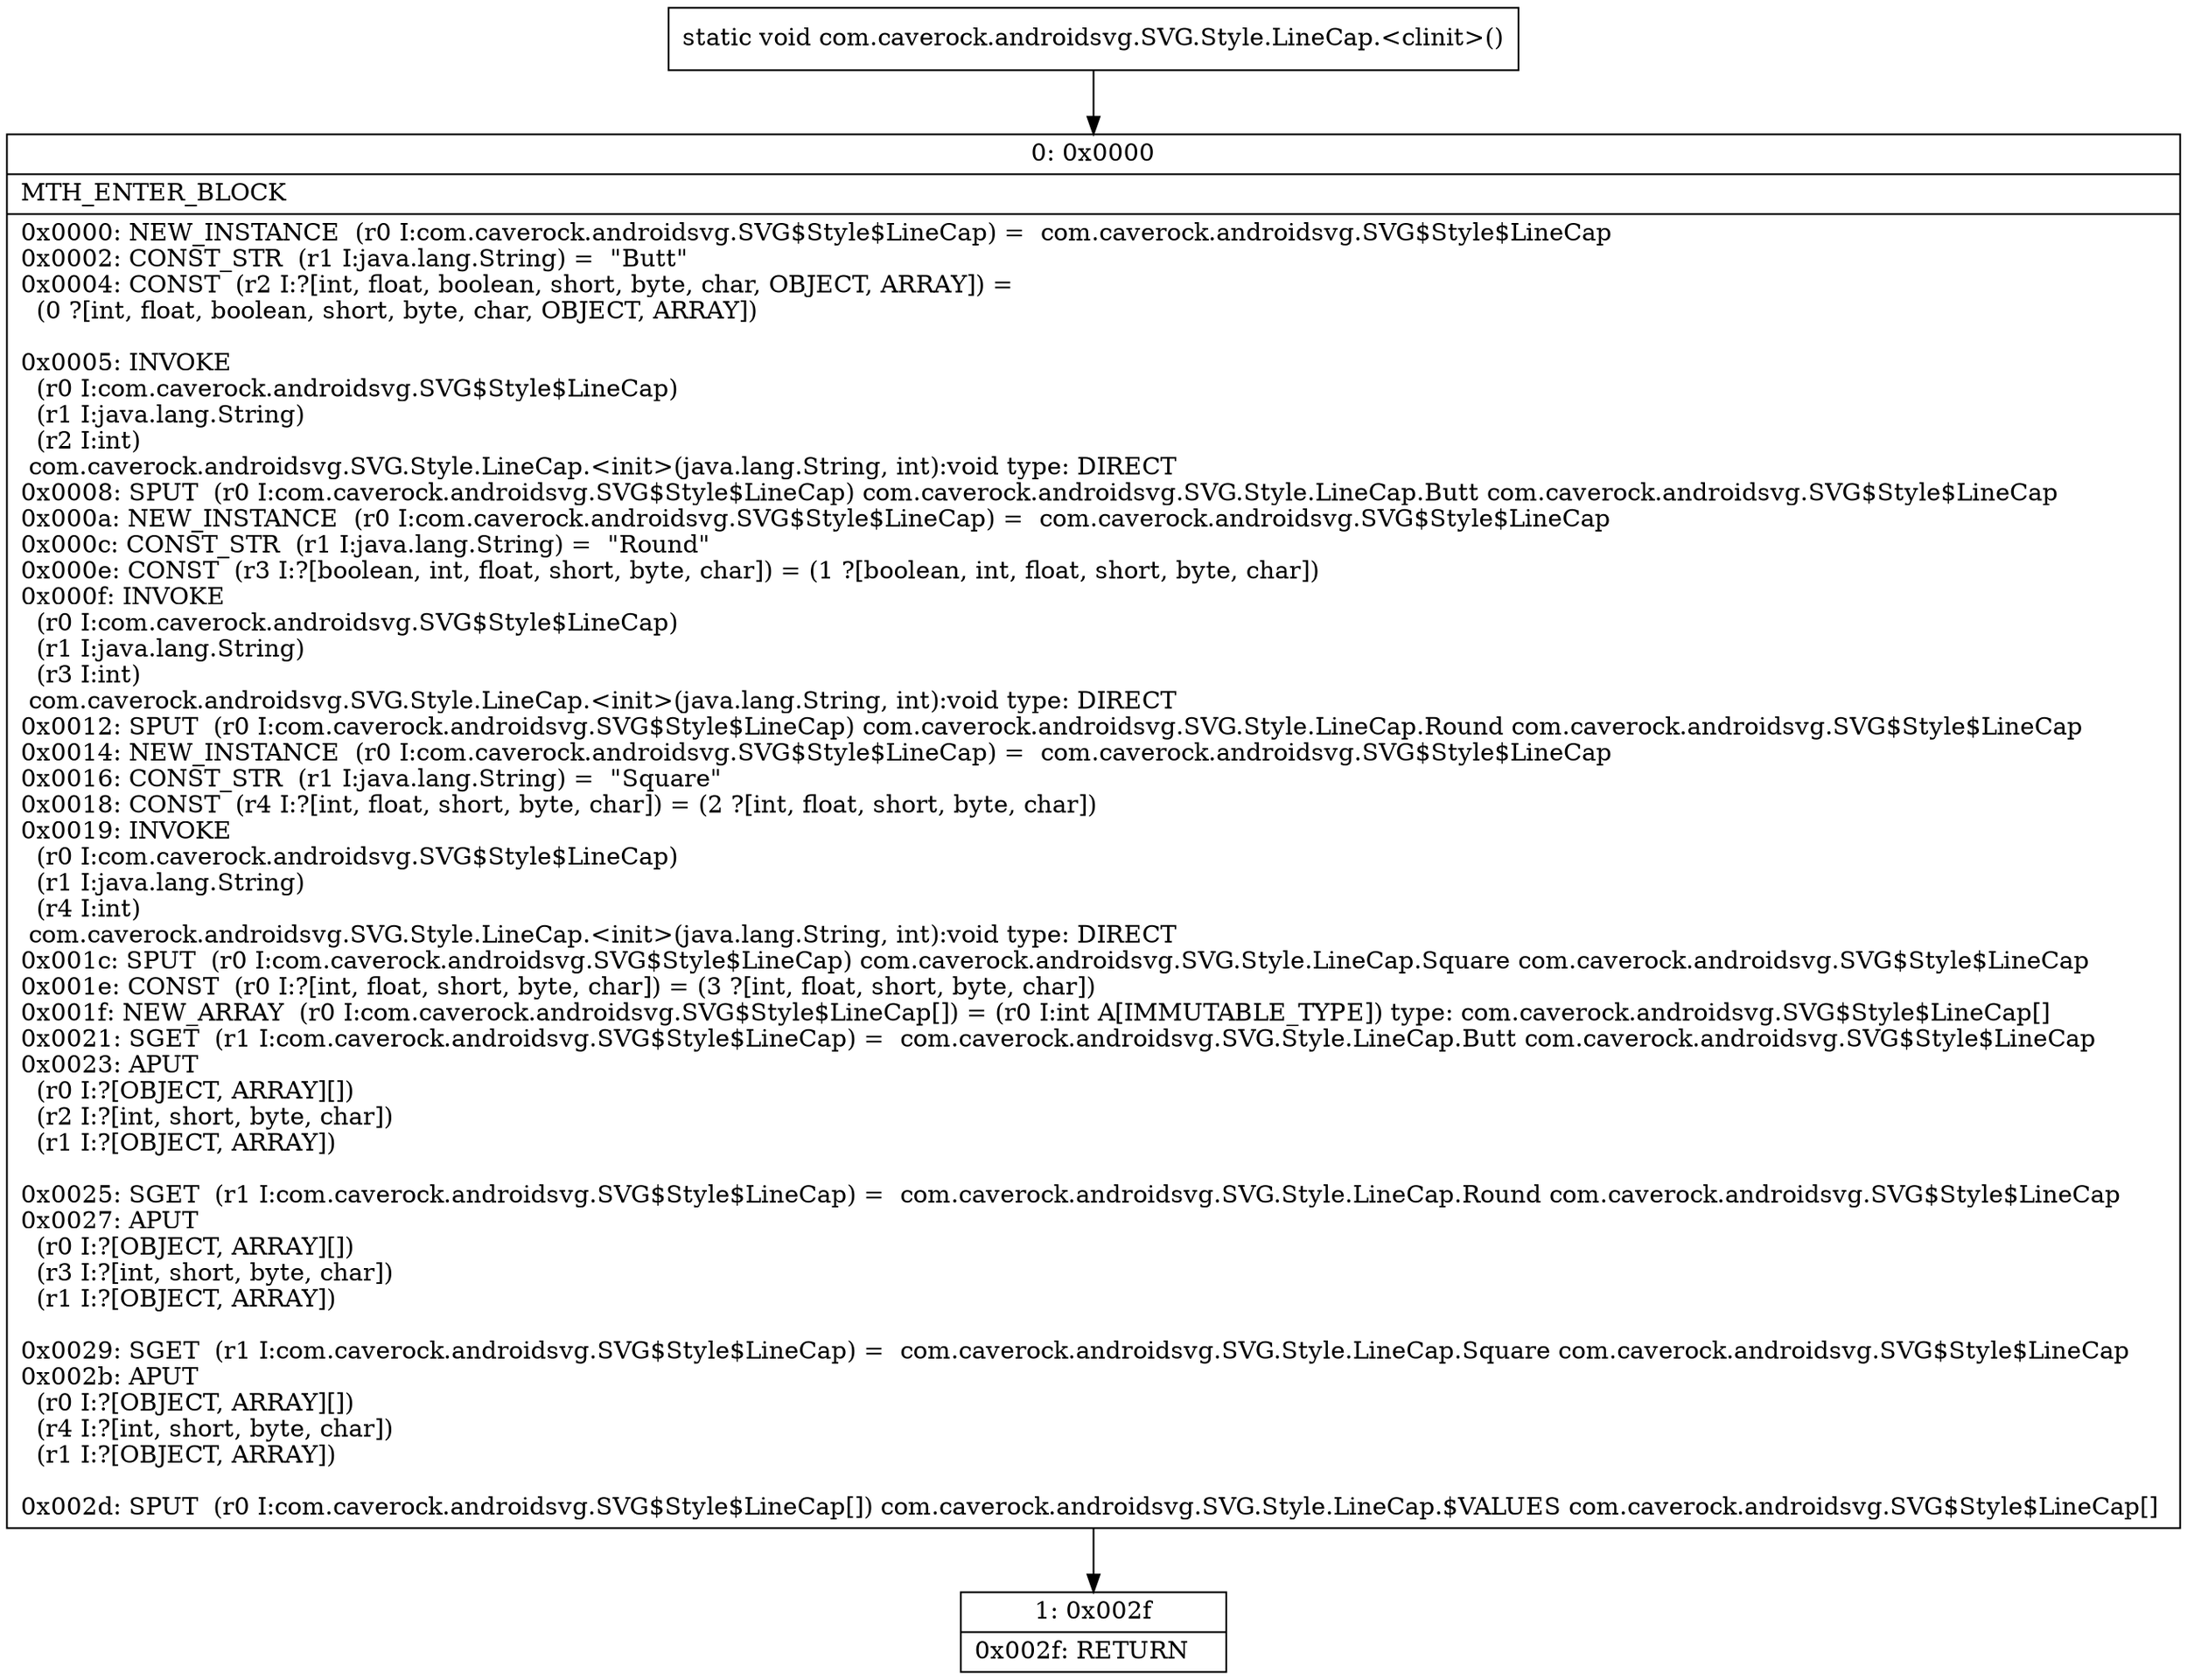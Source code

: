 digraph "CFG forcom.caverock.androidsvg.SVG.Style.LineCap.\<clinit\>()V" {
Node_0 [shape=record,label="{0\:\ 0x0000|MTH_ENTER_BLOCK\l|0x0000: NEW_INSTANCE  (r0 I:com.caverock.androidsvg.SVG$Style$LineCap) =  com.caverock.androidsvg.SVG$Style$LineCap \l0x0002: CONST_STR  (r1 I:java.lang.String) =  \"Butt\" \l0x0004: CONST  (r2 I:?[int, float, boolean, short, byte, char, OBJECT, ARRAY]) = \l  (0 ?[int, float, boolean, short, byte, char, OBJECT, ARRAY])\l \l0x0005: INVOKE  \l  (r0 I:com.caverock.androidsvg.SVG$Style$LineCap)\l  (r1 I:java.lang.String)\l  (r2 I:int)\l com.caverock.androidsvg.SVG.Style.LineCap.\<init\>(java.lang.String, int):void type: DIRECT \l0x0008: SPUT  (r0 I:com.caverock.androidsvg.SVG$Style$LineCap) com.caverock.androidsvg.SVG.Style.LineCap.Butt com.caverock.androidsvg.SVG$Style$LineCap \l0x000a: NEW_INSTANCE  (r0 I:com.caverock.androidsvg.SVG$Style$LineCap) =  com.caverock.androidsvg.SVG$Style$LineCap \l0x000c: CONST_STR  (r1 I:java.lang.String) =  \"Round\" \l0x000e: CONST  (r3 I:?[boolean, int, float, short, byte, char]) = (1 ?[boolean, int, float, short, byte, char]) \l0x000f: INVOKE  \l  (r0 I:com.caverock.androidsvg.SVG$Style$LineCap)\l  (r1 I:java.lang.String)\l  (r3 I:int)\l com.caverock.androidsvg.SVG.Style.LineCap.\<init\>(java.lang.String, int):void type: DIRECT \l0x0012: SPUT  (r0 I:com.caverock.androidsvg.SVG$Style$LineCap) com.caverock.androidsvg.SVG.Style.LineCap.Round com.caverock.androidsvg.SVG$Style$LineCap \l0x0014: NEW_INSTANCE  (r0 I:com.caverock.androidsvg.SVG$Style$LineCap) =  com.caverock.androidsvg.SVG$Style$LineCap \l0x0016: CONST_STR  (r1 I:java.lang.String) =  \"Square\" \l0x0018: CONST  (r4 I:?[int, float, short, byte, char]) = (2 ?[int, float, short, byte, char]) \l0x0019: INVOKE  \l  (r0 I:com.caverock.androidsvg.SVG$Style$LineCap)\l  (r1 I:java.lang.String)\l  (r4 I:int)\l com.caverock.androidsvg.SVG.Style.LineCap.\<init\>(java.lang.String, int):void type: DIRECT \l0x001c: SPUT  (r0 I:com.caverock.androidsvg.SVG$Style$LineCap) com.caverock.androidsvg.SVG.Style.LineCap.Square com.caverock.androidsvg.SVG$Style$LineCap \l0x001e: CONST  (r0 I:?[int, float, short, byte, char]) = (3 ?[int, float, short, byte, char]) \l0x001f: NEW_ARRAY  (r0 I:com.caverock.androidsvg.SVG$Style$LineCap[]) = (r0 I:int A[IMMUTABLE_TYPE]) type: com.caverock.androidsvg.SVG$Style$LineCap[] \l0x0021: SGET  (r1 I:com.caverock.androidsvg.SVG$Style$LineCap) =  com.caverock.androidsvg.SVG.Style.LineCap.Butt com.caverock.androidsvg.SVG$Style$LineCap \l0x0023: APUT  \l  (r0 I:?[OBJECT, ARRAY][])\l  (r2 I:?[int, short, byte, char])\l  (r1 I:?[OBJECT, ARRAY])\l \l0x0025: SGET  (r1 I:com.caverock.androidsvg.SVG$Style$LineCap) =  com.caverock.androidsvg.SVG.Style.LineCap.Round com.caverock.androidsvg.SVG$Style$LineCap \l0x0027: APUT  \l  (r0 I:?[OBJECT, ARRAY][])\l  (r3 I:?[int, short, byte, char])\l  (r1 I:?[OBJECT, ARRAY])\l \l0x0029: SGET  (r1 I:com.caverock.androidsvg.SVG$Style$LineCap) =  com.caverock.androidsvg.SVG.Style.LineCap.Square com.caverock.androidsvg.SVG$Style$LineCap \l0x002b: APUT  \l  (r0 I:?[OBJECT, ARRAY][])\l  (r4 I:?[int, short, byte, char])\l  (r1 I:?[OBJECT, ARRAY])\l \l0x002d: SPUT  (r0 I:com.caverock.androidsvg.SVG$Style$LineCap[]) com.caverock.androidsvg.SVG.Style.LineCap.$VALUES com.caverock.androidsvg.SVG$Style$LineCap[] \l}"];
Node_1 [shape=record,label="{1\:\ 0x002f|0x002f: RETURN   \l}"];
MethodNode[shape=record,label="{static void com.caverock.androidsvg.SVG.Style.LineCap.\<clinit\>() }"];
MethodNode -> Node_0;
Node_0 -> Node_1;
}

